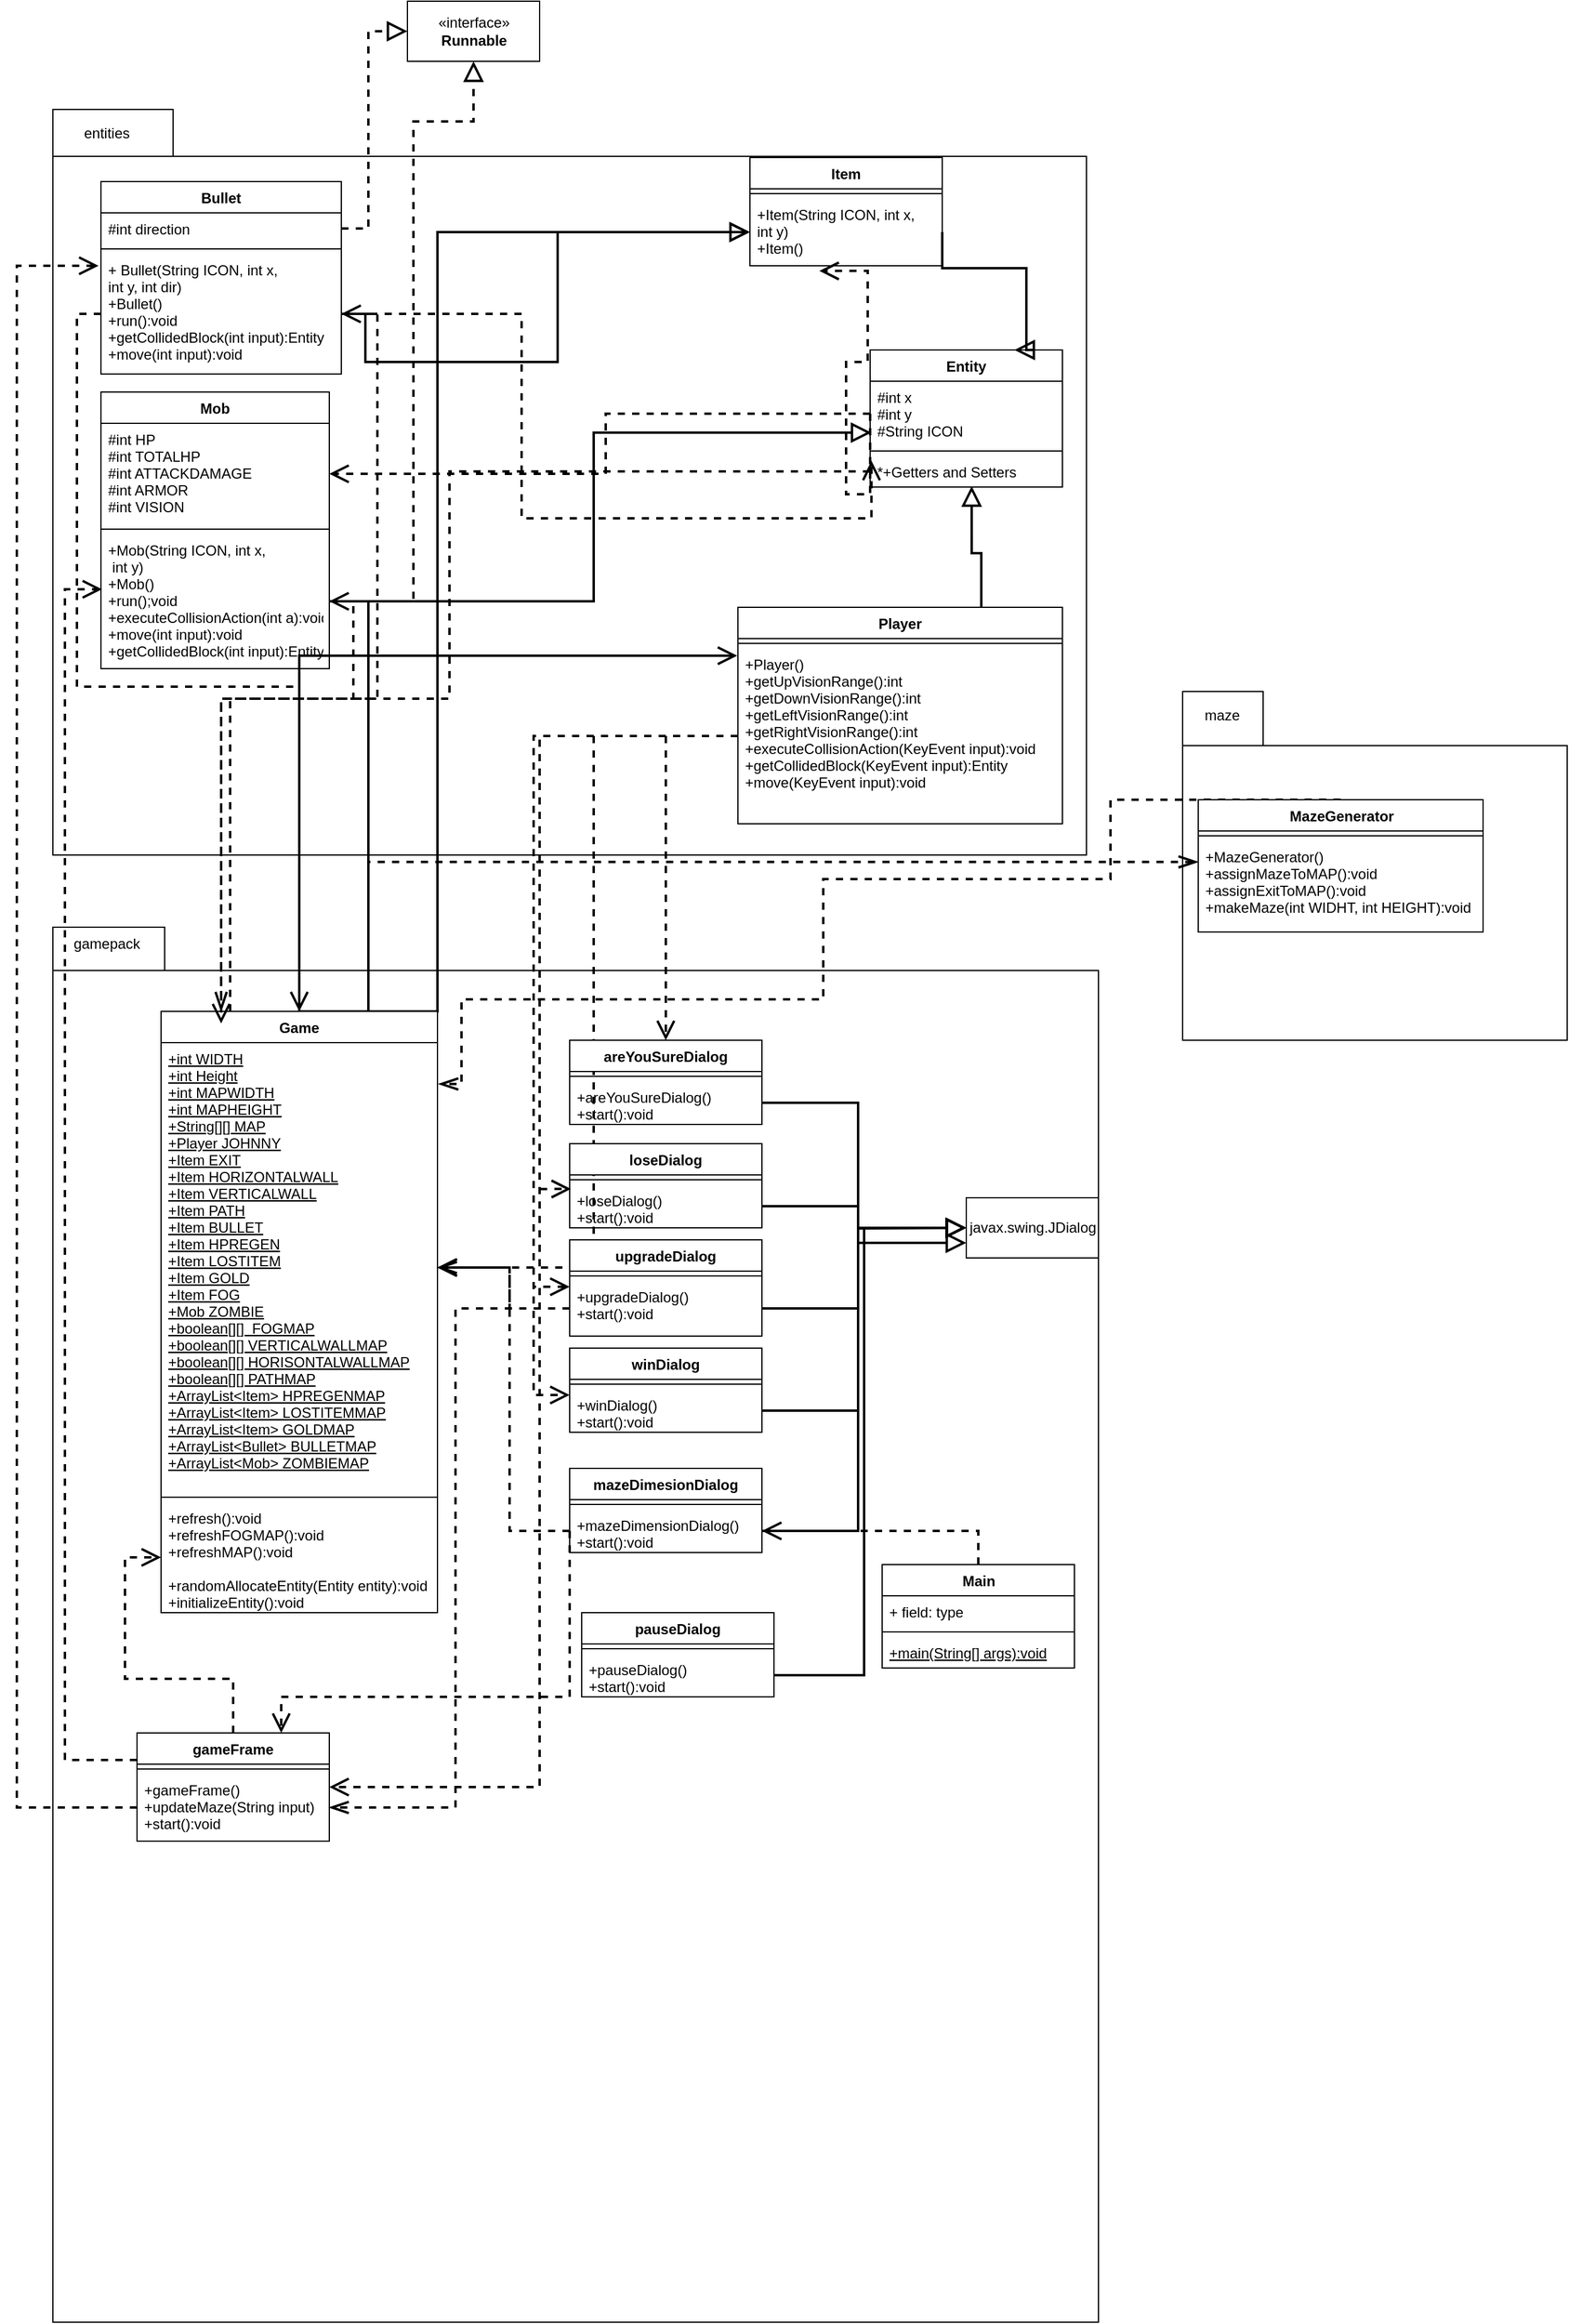 <mxfile version="12.4.3" type="github" pages="1">
  <diagram id="B9Cvt5agYZ9p2t9ETUK0" name="Page-1">
    <mxGraphModel dx="1656" dy="2049" grid="1" gridSize="10" guides="1" tooltips="1" connect="1" arrows="1" fold="1" page="1" pageScale="1" pageWidth="1027" pageHeight="1169" math="0" shadow="0">
      <root>
        <mxCell id="0"/>
        <mxCell id="1" parent="0"/>
        <mxCell id="mB6jomAD2jCTmLeUliyk-9" value="&lt;p&gt;&lt;br&gt;&lt;/p&gt;" style="shape=folder;fontStyle=1;spacingTop=10;tabWidth=100;tabHeight=39;tabPosition=left;html=1;align=center;" vertex="1" parent="1">
          <mxGeometry x="70" y="-110" width="860" height="620" as="geometry"/>
        </mxCell>
        <mxCell id="mB6jomAD2jCTmLeUliyk-10" value="" style="shape=folder;fontStyle=1;spacingTop=10;tabWidth=67;tabHeight=45;tabPosition=left;html=1;align=center;" vertex="1" parent="1">
          <mxGeometry x="1010" y="374" width="320" height="290" as="geometry"/>
        </mxCell>
        <mxCell id="mB6jomAD2jCTmLeUliyk-11" value="" style="shape=folder;fontStyle=1;spacingTop=10;tabWidth=93;tabHeight=36;tabPosition=left;html=1;" vertex="1" parent="1">
          <mxGeometry x="70" y="570" width="870" height="1160" as="geometry"/>
        </mxCell>
        <mxCell id="mB6jomAD2jCTmLeUliyk-17" value="gamepack" style="text;html=1;strokeColor=none;fillColor=none;align=center;verticalAlign=middle;whiteSpace=wrap;rounded=0;" vertex="1" parent="1">
          <mxGeometry x="80" y="574" width="70" height="20" as="geometry"/>
        </mxCell>
        <mxCell id="mB6jomAD2jCTmLeUliyk-18" value="maze" style="text;html=1;strokeColor=none;fillColor=none;align=center;verticalAlign=middle;whiteSpace=wrap;rounded=0;" vertex="1" parent="1">
          <mxGeometry x="1023" y="384" width="40" height="20" as="geometry"/>
        </mxCell>
        <mxCell id="mB6jomAD2jCTmLeUliyk-19" value="entities" style="text;html=1;strokeColor=none;fillColor=none;align=center;verticalAlign=middle;whiteSpace=wrap;rounded=0;" vertex="1" parent="1">
          <mxGeometry x="90" y="-100" width="50" height="20" as="geometry"/>
        </mxCell>
        <mxCell id="mB6jomAD2jCTmLeUliyk-20" value="«interface»&lt;br&gt;&lt;b&gt;Runnable&lt;/b&gt;" style="html=1;" vertex="1" parent="1">
          <mxGeometry x="365" y="-200" width="110" height="50" as="geometry"/>
        </mxCell>
        <mxCell id="mB6jomAD2jCTmLeUliyk-21" value="Bullet" style="swimlane;fontStyle=1;align=center;verticalAlign=top;childLayout=stackLayout;horizontal=1;startSize=26;horizontalStack=0;resizeParent=1;resizeParentMax=0;resizeLast=0;collapsible=1;marginBottom=0;" vertex="1" parent="1">
          <mxGeometry x="110" y="-50" width="200" height="160" as="geometry"/>
        </mxCell>
        <mxCell id="mB6jomAD2jCTmLeUliyk-22" value="#int direction" style="text;strokeColor=none;fillColor=none;align=left;verticalAlign=top;spacingLeft=4;spacingRight=4;overflow=hidden;rotatable=0;points=[[0,0.5],[1,0.5]];portConstraint=eastwest;" vertex="1" parent="mB6jomAD2jCTmLeUliyk-21">
          <mxGeometry y="26" width="200" height="26" as="geometry"/>
        </mxCell>
        <mxCell id="mB6jomAD2jCTmLeUliyk-23" value="" style="line;strokeWidth=1;fillColor=none;align=left;verticalAlign=middle;spacingTop=-1;spacingLeft=3;spacingRight=3;rotatable=0;labelPosition=right;points=[];portConstraint=eastwest;" vertex="1" parent="mB6jomAD2jCTmLeUliyk-21">
          <mxGeometry y="52" width="200" height="8" as="geometry"/>
        </mxCell>
        <mxCell id="mB6jomAD2jCTmLeUliyk-24" value="+ Bullet(String ICON, int x, &#xa;int y, int dir)&#xa;+Bullet()&#xa;+run():void&#xa;+getCollidedBlock(int input):Entity&#xa;+move(int input):void" style="text;strokeColor=none;fillColor=none;align=left;verticalAlign=top;spacingLeft=4;spacingRight=4;overflow=hidden;rotatable=0;points=[[0,0.5],[1,0.5]];portConstraint=eastwest;" vertex="1" parent="mB6jomAD2jCTmLeUliyk-21">
          <mxGeometry y="60" width="200" height="100" as="geometry"/>
        </mxCell>
        <mxCell id="mB6jomAD2jCTmLeUliyk-25" style="edgeStyle=orthogonalEdgeStyle;rounded=0;orthogonalLoop=1;jettySize=auto;html=1;exitX=1;exitY=0.5;exitDx=0;exitDy=0;entryX=0;entryY=0.5;entryDx=0;entryDy=0;dashed=1;endArrow=block;endFill=0;jumpSize=6;targetPerimeterSpacing=0;endSize=12;strokeWidth=2;" edge="1" parent="1" source="mB6jomAD2jCTmLeUliyk-22" target="mB6jomAD2jCTmLeUliyk-20">
          <mxGeometry relative="1" as="geometry"/>
        </mxCell>
        <mxCell id="mB6jomAD2jCTmLeUliyk-28" value="Item" style="swimlane;fontStyle=1;align=center;verticalAlign=top;childLayout=stackLayout;horizontal=1;startSize=26;horizontalStack=0;resizeParent=1;resizeParentMax=0;resizeLast=0;collapsible=1;marginBottom=0;" vertex="1" parent="1">
          <mxGeometry x="650" y="-70" width="160" height="90" as="geometry"/>
        </mxCell>
        <mxCell id="mB6jomAD2jCTmLeUliyk-30" value="" style="line;strokeWidth=1;fillColor=none;align=left;verticalAlign=middle;spacingTop=-1;spacingLeft=3;spacingRight=3;rotatable=0;labelPosition=right;points=[];portConstraint=eastwest;" vertex="1" parent="mB6jomAD2jCTmLeUliyk-28">
          <mxGeometry y="26" width="160" height="8" as="geometry"/>
        </mxCell>
        <mxCell id="mB6jomAD2jCTmLeUliyk-31" value="+Item(String ICON, int x,&#xa;int y)&#xa;+Item()" style="text;strokeColor=none;fillColor=none;align=left;verticalAlign=top;spacingLeft=4;spacingRight=4;overflow=hidden;rotatable=0;points=[[0,0.5],[1,0.5]];portConstraint=eastwest;" vertex="1" parent="mB6jomAD2jCTmLeUliyk-28">
          <mxGeometry y="34" width="160" height="56" as="geometry"/>
        </mxCell>
        <mxCell id="mB6jomAD2jCTmLeUliyk-33" style="edgeStyle=orthogonalEdgeStyle;rounded=0;jumpSize=6;orthogonalLoop=1;jettySize=auto;html=1;exitX=1;exitY=0.5;exitDx=0;exitDy=0;endArrow=block;endFill=0;endSize=12;targetPerimeterSpacing=0;strokeWidth=2;" edge="1" parent="1" source="mB6jomAD2jCTmLeUliyk-24" target="mB6jomAD2jCTmLeUliyk-31">
          <mxGeometry relative="1" as="geometry">
            <mxPoint x="400" y="140" as="targetPoint"/>
            <Array as="points">
              <mxPoint x="330" y="60"/>
              <mxPoint x="330" y="100"/>
              <mxPoint x="490" y="100"/>
            </Array>
          </mxGeometry>
        </mxCell>
        <mxCell id="mB6jomAD2jCTmLeUliyk-93" style="edgeStyle=orthogonalEdgeStyle;rounded=0;jumpSize=6;orthogonalLoop=1;jettySize=auto;html=1;exitX=0.5;exitY=0;exitDx=0;exitDy=0;entryX=-0.002;entryY=0.043;entryDx=0;entryDy=0;entryPerimeter=0;endArrow=open;endFill=0;endSize=12;targetPerimeterSpacing=0;strokeWidth=2;" edge="1" parent="1" source="mB6jomAD2jCTmLeUliyk-34" target="mB6jomAD2jCTmLeUliyk-60">
          <mxGeometry relative="1" as="geometry"/>
        </mxCell>
        <mxCell id="mB6jomAD2jCTmLeUliyk-95" style="edgeStyle=orthogonalEdgeStyle;rounded=0;jumpSize=6;orthogonalLoop=1;jettySize=auto;html=1;exitX=0.5;exitY=0;exitDx=0;exitDy=0;endArrow=open;endFill=0;endSize=12;targetPerimeterSpacing=0;strokeWidth=2;" edge="1" parent="1" source="mB6jomAD2jCTmLeUliyk-34" target="mB6jomAD2jCTmLeUliyk-31">
          <mxGeometry relative="1" as="geometry">
            <Array as="points">
              <mxPoint x="390" y="640"/>
              <mxPoint x="390" y="-8"/>
            </Array>
          </mxGeometry>
        </mxCell>
        <mxCell id="mB6jomAD2jCTmLeUliyk-96" style="edgeStyle=orthogonalEdgeStyle;rounded=0;jumpSize=6;orthogonalLoop=1;jettySize=auto;html=1;exitX=0.75;exitY=0;exitDx=0;exitDy=0;endArrow=open;endFill=0;endSize=12;targetPerimeterSpacing=0;strokeWidth=2;" edge="1" parent="1" source="mB6jomAD2jCTmLeUliyk-34" target="mB6jomAD2jCTmLeUliyk-48">
          <mxGeometry relative="1" as="geometry"/>
        </mxCell>
        <mxCell id="mB6jomAD2jCTmLeUliyk-97" style="edgeStyle=orthogonalEdgeStyle;rounded=0;jumpSize=6;orthogonalLoop=1;jettySize=auto;html=1;exitX=0.25;exitY=0;exitDx=0;exitDy=0;endArrow=open;endFill=0;endSize=12;targetPerimeterSpacing=0;strokeWidth=2;dashed=1;" edge="1" parent="1" source="mB6jomAD2jCTmLeUliyk-34" target="mB6jomAD2jCTmLeUliyk-24">
          <mxGeometry relative="1" as="geometry"/>
        </mxCell>
        <mxCell id="mB6jomAD2jCTmLeUliyk-124" style="edgeStyle=orthogonalEdgeStyle;rounded=0;jumpSize=6;orthogonalLoop=1;jettySize=auto;html=1;exitX=0.75;exitY=0;exitDx=0;exitDy=0;entryX=-0.001;entryY=0.233;entryDx=0;entryDy=0;entryPerimeter=0;dashed=1;endArrow=openThin;endFill=0;endSize=12;targetPerimeterSpacing=0;strokeWidth=2;" edge="1" parent="1" source="mB6jomAD2jCTmLeUliyk-34" target="mB6jomAD2jCTmLeUliyk-122">
          <mxGeometry relative="1" as="geometry"/>
        </mxCell>
        <mxCell id="mB6jomAD2jCTmLeUliyk-34" value="Game" style="swimlane;fontStyle=1;align=center;verticalAlign=top;childLayout=stackLayout;horizontal=1;startSize=26;horizontalStack=0;resizeParent=1;resizeParentMax=0;resizeLast=0;collapsible=1;marginBottom=0;" vertex="1" parent="1">
          <mxGeometry x="160" y="640" width="230" height="500" as="geometry"/>
        </mxCell>
        <mxCell id="mB6jomAD2jCTmLeUliyk-35" value="+int WIDTH&#xa;+int Height&#xa;+int MAPWIDTH&#xa;+int MAPHEIGHT&#xa;+String[][] MAP&#xa;+Player JOHNNY&#xa;+Item EXIT&#xa;+Item HORIZONTALWALL&#xa;+Item VERTICALWALL&#xa;+Item PATH&#xa;+Item BULLET&#xa;+Item HPREGEN&#xa;+Item LOSTITEM&#xa;+Item GOLD&#xa;+Item FOG&#xa;+Mob ZOMBIE&#xa;+boolean[][]  FOGMAP&#xa;+boolean[][] VERTICALWALLMAP&#xa;+boolean[][] HORISONTALWALLMAP&#xa;+boolean[][] PATHMAP&#xa;+ArrayList&lt;Item&gt; HPREGENMAP&#xa;+ArrayList&lt;Item&gt; LOSTITEMMAP&#xa;+ArrayList&lt;Item&gt; GOLDMAP&#xa;+ArrayList&lt;Bullet&gt; BULLETMAP&#xa;+ArrayList&lt;Mob&gt; ZOMBIEMAP" style="text;strokeColor=none;fillColor=none;align=left;verticalAlign=top;spacingLeft=4;spacingRight=4;overflow=hidden;rotatable=0;points=[[0,0.5],[1,0.5]];portConstraint=eastwest;fontStyle=4" vertex="1" parent="mB6jomAD2jCTmLeUliyk-34">
          <mxGeometry y="26" width="230" height="374" as="geometry"/>
        </mxCell>
        <mxCell id="mB6jomAD2jCTmLeUliyk-36" value="" style="line;strokeWidth=1;fillColor=none;align=left;verticalAlign=middle;spacingTop=-1;spacingLeft=3;spacingRight=3;rotatable=0;labelPosition=right;points=[];portConstraint=eastwest;" vertex="1" parent="mB6jomAD2jCTmLeUliyk-34">
          <mxGeometry y="400" width="230" height="8" as="geometry"/>
        </mxCell>
        <mxCell id="mB6jomAD2jCTmLeUliyk-37" value="+refresh():void&#xa;+refreshFOGMAP():void&#xa;+refreshMAP():void&#xa;&#xa;+randomAllocateEntity(Entity entity):void&#xa;+initializeEntity():void" style="text;strokeColor=none;fillColor=none;align=left;verticalAlign=top;spacingLeft=4;spacingRight=4;overflow=hidden;rotatable=0;points=[[0,0.5],[1,0.5]];portConstraint=eastwest;fontStyle=0" vertex="1" parent="mB6jomAD2jCTmLeUliyk-34">
          <mxGeometry y="408" width="230" height="92" as="geometry"/>
        </mxCell>
        <mxCell id="mB6jomAD2jCTmLeUliyk-38" style="edgeStyle=orthogonalEdgeStyle;rounded=0;jumpSize=6;orthogonalLoop=1;jettySize=auto;html=1;exitX=0;exitY=0.5;exitDx=0;exitDy=0;endArrow=open;endFill=0;endSize=12;targetPerimeterSpacing=0;strokeWidth=2;dashed=1;" edge="1" parent="1" source="mB6jomAD2jCTmLeUliyk-24" target="mB6jomAD2jCTmLeUliyk-34">
          <mxGeometry relative="1" as="geometry"/>
        </mxCell>
        <mxCell id="mB6jomAD2jCTmLeUliyk-39" value="Entity" style="swimlane;fontStyle=1;align=center;verticalAlign=top;childLayout=stackLayout;horizontal=1;startSize=26;horizontalStack=0;resizeParent=1;resizeParentMax=0;resizeLast=0;collapsible=1;marginBottom=0;" vertex="1" parent="1">
          <mxGeometry x="750" y="90" width="160" height="114" as="geometry"/>
        </mxCell>
        <mxCell id="mB6jomAD2jCTmLeUliyk-40" value="#int x&#xa;#int y&#xa;#String ICON" style="text;strokeColor=none;fillColor=none;align=left;verticalAlign=top;spacingLeft=4;spacingRight=4;overflow=hidden;rotatable=0;points=[[0,0.5],[1,0.5]];portConstraint=eastwest;" vertex="1" parent="mB6jomAD2jCTmLeUliyk-39">
          <mxGeometry y="26" width="160" height="54" as="geometry"/>
        </mxCell>
        <mxCell id="mB6jomAD2jCTmLeUliyk-41" value="" style="line;strokeWidth=1;fillColor=none;align=left;verticalAlign=middle;spacingTop=-1;spacingLeft=3;spacingRight=3;rotatable=0;labelPosition=right;points=[];portConstraint=eastwest;" vertex="1" parent="mB6jomAD2jCTmLeUliyk-39">
          <mxGeometry y="80" width="160" height="8" as="geometry"/>
        </mxCell>
        <mxCell id="mB6jomAD2jCTmLeUliyk-42" value="*+Getters and Setters" style="text;strokeColor=none;fillColor=none;align=left;verticalAlign=top;spacingLeft=4;spacingRight=4;overflow=hidden;rotatable=0;points=[[0,0.5],[1,0.5]];portConstraint=eastwest;" vertex="1" parent="mB6jomAD2jCTmLeUliyk-39">
          <mxGeometry y="88" width="160" height="26" as="geometry"/>
        </mxCell>
        <mxCell id="mB6jomAD2jCTmLeUliyk-43" style="edgeStyle=orthogonalEdgeStyle;rounded=0;jumpSize=6;orthogonalLoop=1;jettySize=auto;html=1;exitX=0;exitY=0.5;exitDx=0;exitDy=0;entryX=0.361;entryY=1.077;entryDx=0;entryDy=0;dashed=1;endArrow=open;endFill=0;endSize=12;targetPerimeterSpacing=0;strokeWidth=2;entryPerimeter=0;" edge="1" parent="1" source="mB6jomAD2jCTmLeUliyk-40" target="mB6jomAD2jCTmLeUliyk-31">
          <mxGeometry relative="1" as="geometry">
            <Array as="points">
              <mxPoint x="750" y="210"/>
              <mxPoint x="730" y="210"/>
              <mxPoint x="730" y="100"/>
              <mxPoint x="748" y="100"/>
              <mxPoint x="748" y="24"/>
            </Array>
          </mxGeometry>
        </mxCell>
        <mxCell id="mB6jomAD2jCTmLeUliyk-44" style="edgeStyle=orthogonalEdgeStyle;rounded=0;jumpSize=6;orthogonalLoop=1;jettySize=auto;html=1;exitX=0;exitY=0.5;exitDx=0;exitDy=0;dashed=1;endArrow=open;endFill=0;endSize=12;targetPerimeterSpacing=0;strokeWidth=2;" edge="1" parent="1" source="mB6jomAD2jCTmLeUliyk-42">
          <mxGeometry relative="1" as="geometry">
            <mxPoint x="210" y="650" as="targetPoint"/>
            <Array as="points">
              <mxPoint x="400" y="380"/>
              <mxPoint x="210" y="380"/>
            </Array>
          </mxGeometry>
        </mxCell>
        <mxCell id="mB6jomAD2jCTmLeUliyk-45" value="Mob" style="swimlane;fontStyle=1;align=center;verticalAlign=top;childLayout=stackLayout;horizontal=1;startSize=26;horizontalStack=0;resizeParent=1;resizeParentMax=0;resizeLast=0;collapsible=1;marginBottom=0;" vertex="1" parent="1">
          <mxGeometry x="110" y="125" width="190" height="230" as="geometry"/>
        </mxCell>
        <mxCell id="mB6jomAD2jCTmLeUliyk-46" value="#int HP&#xa;#int TOTALHP&#xa;#int ATTACKDAMAGE&#xa;#int ARMOR&#xa;#int VISION" style="text;strokeColor=none;fillColor=none;align=left;verticalAlign=top;spacingLeft=4;spacingRight=4;overflow=hidden;rotatable=0;points=[[0,0.5],[1,0.5]];portConstraint=eastwest;" vertex="1" parent="mB6jomAD2jCTmLeUliyk-45">
          <mxGeometry y="26" width="190" height="84" as="geometry"/>
        </mxCell>
        <mxCell id="mB6jomAD2jCTmLeUliyk-47" value="" style="line;strokeWidth=1;fillColor=none;align=left;verticalAlign=middle;spacingTop=-1;spacingLeft=3;spacingRight=3;rotatable=0;labelPosition=right;points=[];portConstraint=eastwest;" vertex="1" parent="mB6jomAD2jCTmLeUliyk-45">
          <mxGeometry y="110" width="190" height="8" as="geometry"/>
        </mxCell>
        <mxCell id="mB6jomAD2jCTmLeUliyk-48" value="+Mob(String ICON, int x,&#xa; int y)&#xa;+Mob()&#xa;+run();void&#xa;+executeCollisionAction(int a):void&#xa;+move(int input):void&#xa;+getCollidedBlock(int input):Entity" style="text;strokeColor=none;fillColor=none;align=left;verticalAlign=top;spacingLeft=4;spacingRight=4;overflow=hidden;rotatable=0;points=[[0,0.5],[1,0.5]];portConstraint=eastwest;" vertex="1" parent="mB6jomAD2jCTmLeUliyk-45">
          <mxGeometry y="118" width="190" height="112" as="geometry"/>
        </mxCell>
        <mxCell id="mB6jomAD2jCTmLeUliyk-49" style="edgeStyle=orthogonalEdgeStyle;rounded=0;jumpSize=6;orthogonalLoop=1;jettySize=auto;html=1;exitX=0;exitY=0.5;exitDx=0;exitDy=0;entryX=1;entryY=0.5;entryDx=0;entryDy=0;dashed=1;endArrow=open;endFill=0;endSize=12;targetPerimeterSpacing=0;strokeWidth=2;" edge="1" parent="1" source="mB6jomAD2jCTmLeUliyk-40" target="mB6jomAD2jCTmLeUliyk-46">
          <mxGeometry relative="1" as="geometry"/>
        </mxCell>
        <mxCell id="mB6jomAD2jCTmLeUliyk-51" style="edgeStyle=orthogonalEdgeStyle;rounded=0;jumpSize=6;orthogonalLoop=1;jettySize=auto;html=1;exitX=1;exitY=0.5;exitDx=0;exitDy=0;entryX=0.75;entryY=0;entryDx=0;entryDy=0;endArrow=block;endFill=0;endSize=12;targetPerimeterSpacing=0;strokeWidth=2;" edge="1" parent="1" source="mB6jomAD2jCTmLeUliyk-31" target="mB6jomAD2jCTmLeUliyk-39">
          <mxGeometry relative="1" as="geometry">
            <mxPoint x="560" y="140" as="sourcePoint"/>
            <Array as="points">
              <mxPoint x="880" y="22"/>
            </Array>
          </mxGeometry>
        </mxCell>
        <mxCell id="mB6jomAD2jCTmLeUliyk-52" style="edgeStyle=orthogonalEdgeStyle;rounded=0;jumpSize=6;orthogonalLoop=1;jettySize=auto;html=1;exitX=1;exitY=0.5;exitDx=0;exitDy=0;entryX=0.007;entryY=0.158;entryDx=0;entryDy=0;entryPerimeter=0;endArrow=open;endFill=0;endSize=12;targetPerimeterSpacing=0;strokeWidth=2;dashed=1;" edge="1" parent="1" source="mB6jomAD2jCTmLeUliyk-24" target="mB6jomAD2jCTmLeUliyk-42">
          <mxGeometry relative="1" as="geometry">
            <Array as="points">
              <mxPoint x="460" y="60"/>
              <mxPoint x="460" y="230"/>
              <mxPoint x="751" y="230"/>
            </Array>
          </mxGeometry>
        </mxCell>
        <mxCell id="mB6jomAD2jCTmLeUliyk-53" style="edgeStyle=orthogonalEdgeStyle;rounded=0;jumpSize=6;orthogonalLoop=1;jettySize=auto;html=1;exitX=1;exitY=0.5;exitDx=0;exitDy=0;dashed=1;endArrow=openThin;endFill=0;endSize=12;targetPerimeterSpacing=0;strokeWidth=2;" edge="1" parent="1" source="mB6jomAD2jCTmLeUliyk-48" target="mB6jomAD2jCTmLeUliyk-34">
          <mxGeometry relative="1" as="geometry">
            <mxPoint x="210" y="650" as="targetPoint"/>
            <Array as="points">
              <mxPoint x="320" y="299"/>
              <mxPoint x="320" y="380"/>
              <mxPoint x="210" y="380"/>
            </Array>
          </mxGeometry>
        </mxCell>
        <mxCell id="mB6jomAD2jCTmLeUliyk-55" style="edgeStyle=orthogonalEdgeStyle;rounded=0;jumpSize=6;orthogonalLoop=1;jettySize=auto;html=1;exitX=1;exitY=0.5;exitDx=0;exitDy=0;entryX=0.007;entryY=0.792;entryDx=0;entryDy=0;entryPerimeter=0;endArrow=block;endFill=0;endSize=12;targetPerimeterSpacing=0;strokeWidth=2;" edge="1" parent="1" source="mB6jomAD2jCTmLeUliyk-48" target="mB6jomAD2jCTmLeUliyk-40">
          <mxGeometry relative="1" as="geometry"/>
        </mxCell>
        <mxCell id="mB6jomAD2jCTmLeUliyk-56" style="edgeStyle=orthogonalEdgeStyle;rounded=0;jumpSize=6;orthogonalLoop=1;jettySize=auto;html=1;exitX=1;exitY=0.5;exitDx=0;exitDy=0;entryX=0.5;entryY=1;entryDx=0;entryDy=0;endArrow=block;endFill=0;endSize=12;targetPerimeterSpacing=0;strokeWidth=2;dashed=1;" edge="1" parent="1" source="mB6jomAD2jCTmLeUliyk-48" target="mB6jomAD2jCTmLeUliyk-20">
          <mxGeometry relative="1" as="geometry">
            <Array as="points">
              <mxPoint x="370" y="299"/>
              <mxPoint x="370" y="-100"/>
              <mxPoint x="420" y="-100"/>
            </Array>
          </mxGeometry>
        </mxCell>
        <mxCell id="mB6jomAD2jCTmLeUliyk-87" style="edgeStyle=orthogonalEdgeStyle;rounded=0;jumpSize=6;orthogonalLoop=1;jettySize=auto;html=1;exitX=0.75;exitY=0;exitDx=0;exitDy=0;entryX=0.528;entryY=0.97;entryDx=0;entryDy=0;entryPerimeter=0;endArrow=block;endFill=0;endSize=12;targetPerimeterSpacing=0;strokeWidth=2;" edge="1" parent="1" source="mB6jomAD2jCTmLeUliyk-57" target="mB6jomAD2jCTmLeUliyk-42">
          <mxGeometry relative="1" as="geometry"/>
        </mxCell>
        <mxCell id="mB6jomAD2jCTmLeUliyk-57" value="Player" style="swimlane;fontStyle=1;align=center;verticalAlign=top;childLayout=stackLayout;horizontal=1;startSize=26;horizontalStack=0;resizeParent=1;resizeParentMax=0;resizeLast=0;collapsible=1;marginBottom=0;" vertex="1" parent="1">
          <mxGeometry x="640" y="304" width="270" height="180" as="geometry"/>
        </mxCell>
        <mxCell id="mB6jomAD2jCTmLeUliyk-59" value="" style="line;strokeWidth=1;fillColor=none;align=left;verticalAlign=middle;spacingTop=-1;spacingLeft=3;spacingRight=3;rotatable=0;labelPosition=right;points=[];portConstraint=eastwest;" vertex="1" parent="mB6jomAD2jCTmLeUliyk-57">
          <mxGeometry y="26" width="270" height="8" as="geometry"/>
        </mxCell>
        <mxCell id="mB6jomAD2jCTmLeUliyk-60" value="+Player()&#xa;+getUpVisionRange():int&#xa;+getDownVisionRange():int&#xa;+getLeftVisionRange():int&#xa;+getRightVisionRange():int&#xa;+executeCollisionAction(KeyEvent input):void&#xa;+getCollidedBlock(KeyEvent input):Entity&#xa;+move(KeyEvent input):void" style="text;strokeColor=none;fillColor=none;align=left;verticalAlign=top;spacingLeft=4;spacingRight=4;overflow=hidden;rotatable=0;points=[[0,0.5],[1,0.5]];portConstraint=eastwest;" vertex="1" parent="mB6jomAD2jCTmLeUliyk-57">
          <mxGeometry y="34" width="270" height="146" as="geometry"/>
        </mxCell>
        <mxCell id="mB6jomAD2jCTmLeUliyk-61" style="edgeStyle=orthogonalEdgeStyle;rounded=0;jumpSize=6;orthogonalLoop=1;jettySize=auto;html=1;exitX=0;exitY=0.5;exitDx=0;exitDy=0;entryX=1;entryY=0.5;entryDx=0;entryDy=0;dashed=1;endArrow=open;endFill=0;endSize=12;targetPerimeterSpacing=0;strokeWidth=2;" edge="1" parent="1" source="mB6jomAD2jCTmLeUliyk-60" target="mB6jomAD2jCTmLeUliyk-35">
          <mxGeometry relative="1" as="geometry"/>
        </mxCell>
        <mxCell id="mB6jomAD2jCTmLeUliyk-62" value="areYouSureDialog" style="swimlane;fontStyle=1;align=center;verticalAlign=top;childLayout=stackLayout;horizontal=1;startSize=26;horizontalStack=0;resizeParent=1;resizeParentMax=0;resizeLast=0;collapsible=1;marginBottom=0;" vertex="1" parent="1">
          <mxGeometry x="500" y="664" width="160" height="70" as="geometry"/>
        </mxCell>
        <mxCell id="mB6jomAD2jCTmLeUliyk-64" value="" style="line;strokeWidth=1;fillColor=none;align=left;verticalAlign=middle;spacingTop=-1;spacingLeft=3;spacingRight=3;rotatable=0;labelPosition=right;points=[];portConstraint=eastwest;" vertex="1" parent="mB6jomAD2jCTmLeUliyk-62">
          <mxGeometry y="26" width="160" height="8" as="geometry"/>
        </mxCell>
        <mxCell id="mB6jomAD2jCTmLeUliyk-65" value="+areYouSureDialog()&#xa;+start():void" style="text;strokeColor=none;fillColor=none;align=left;verticalAlign=top;spacingLeft=4;spacingRight=4;overflow=hidden;rotatable=0;points=[[0,0.5],[1,0.5]];portConstraint=eastwest;" vertex="1" parent="mB6jomAD2jCTmLeUliyk-62">
          <mxGeometry y="34" width="160" height="36" as="geometry"/>
        </mxCell>
        <mxCell id="mB6jomAD2jCTmLeUliyk-66" style="edgeStyle=orthogonalEdgeStyle;rounded=0;jumpSize=6;orthogonalLoop=1;jettySize=auto;html=1;exitX=0;exitY=0.5;exitDx=0;exitDy=0;entryX=0.5;entryY=0;entryDx=0;entryDy=0;dashed=1;endArrow=open;endFill=0;endSize=12;targetPerimeterSpacing=0;strokeWidth=2;" edge="1" parent="1" source="mB6jomAD2jCTmLeUliyk-60" target="mB6jomAD2jCTmLeUliyk-62">
          <mxGeometry relative="1" as="geometry"/>
        </mxCell>
        <mxCell id="mB6jomAD2jCTmLeUliyk-67" value="loseDialog&#xa;" style="swimlane;fontStyle=1;align=center;verticalAlign=top;childLayout=stackLayout;horizontal=1;startSize=26;horizontalStack=0;resizeParent=1;resizeParentMax=0;resizeLast=0;collapsible=1;marginBottom=0;" vertex="1" parent="1">
          <mxGeometry x="500" y="750" width="160" height="70" as="geometry"/>
        </mxCell>
        <mxCell id="mB6jomAD2jCTmLeUliyk-69" value="" style="line;strokeWidth=1;fillColor=none;align=left;verticalAlign=middle;spacingTop=-1;spacingLeft=3;spacingRight=3;rotatable=0;labelPosition=right;points=[];portConstraint=eastwest;" vertex="1" parent="mB6jomAD2jCTmLeUliyk-67">
          <mxGeometry y="26" width="160" height="8" as="geometry"/>
        </mxCell>
        <mxCell id="mB6jomAD2jCTmLeUliyk-70" value="+loseDialog()&#xa;+start():void" style="text;strokeColor=none;fillColor=none;align=left;verticalAlign=top;spacingLeft=4;spacingRight=4;overflow=hidden;rotatable=0;points=[[0,0.5],[1,0.5]];portConstraint=eastwest;" vertex="1" parent="mB6jomAD2jCTmLeUliyk-67">
          <mxGeometry y="34" width="160" height="36" as="geometry"/>
        </mxCell>
        <mxCell id="mB6jomAD2jCTmLeUliyk-71" style="edgeStyle=orthogonalEdgeStyle;rounded=0;jumpSize=6;orthogonalLoop=1;jettySize=auto;html=1;exitX=0;exitY=0.5;exitDx=0;exitDy=0;dashed=1;endArrow=open;endFill=0;endSize=12;targetPerimeterSpacing=0;strokeWidth=2;entryX=0.007;entryY=0.102;entryDx=0;entryDy=0;entryPerimeter=0;" edge="1" parent="1" source="mB6jomAD2jCTmLeUliyk-60" target="mB6jomAD2jCTmLeUliyk-70">
          <mxGeometry relative="1" as="geometry">
            <mxPoint x="500" y="820" as="targetPoint"/>
            <Array as="points">
              <mxPoint x="470" y="411"/>
              <mxPoint x="470" y="788"/>
            </Array>
          </mxGeometry>
        </mxCell>
        <mxCell id="mB6jomAD2jCTmLeUliyk-98" style="edgeStyle=orthogonalEdgeStyle;rounded=0;jumpSize=6;orthogonalLoop=1;jettySize=auto;html=1;exitX=0.5;exitY=0;exitDx=0;exitDy=0;dashed=1;endArrow=open;endFill=0;endSize=12;targetPerimeterSpacing=0;strokeWidth=2;" edge="1" parent="1" source="mB6jomAD2jCTmLeUliyk-72" target="mB6jomAD2jCTmLeUliyk-37">
          <mxGeometry relative="1" as="geometry"/>
        </mxCell>
        <mxCell id="mB6jomAD2jCTmLeUliyk-99" style="edgeStyle=orthogonalEdgeStyle;rounded=0;jumpSize=6;orthogonalLoop=1;jettySize=auto;html=1;exitX=0;exitY=0.25;exitDx=0;exitDy=0;entryX=0.005;entryY=0.411;entryDx=0;entryDy=0;entryPerimeter=0;dashed=1;endArrow=open;endFill=0;endSize=12;targetPerimeterSpacing=0;strokeWidth=2;" edge="1" parent="1" source="mB6jomAD2jCTmLeUliyk-72" target="mB6jomAD2jCTmLeUliyk-48">
          <mxGeometry relative="1" as="geometry"/>
        </mxCell>
        <mxCell id="mB6jomAD2jCTmLeUliyk-72" value="gameFrame" style="swimlane;fontStyle=1;align=center;verticalAlign=top;childLayout=stackLayout;horizontal=1;startSize=26;horizontalStack=0;resizeParent=1;resizeParentMax=0;resizeLast=0;collapsible=1;marginBottom=0;" vertex="1" parent="1">
          <mxGeometry x="140" y="1240" width="160" height="90" as="geometry"/>
        </mxCell>
        <mxCell id="mB6jomAD2jCTmLeUliyk-74" value="" style="line;strokeWidth=1;fillColor=none;align=left;verticalAlign=middle;spacingTop=-1;spacingLeft=3;spacingRight=3;rotatable=0;labelPosition=right;points=[];portConstraint=eastwest;" vertex="1" parent="mB6jomAD2jCTmLeUliyk-72">
          <mxGeometry y="26" width="160" height="8" as="geometry"/>
        </mxCell>
        <mxCell id="mB6jomAD2jCTmLeUliyk-75" value="+gameFrame()&#xa;+updateMaze(String input)&#xa;+start():void" style="text;strokeColor=none;fillColor=none;align=left;verticalAlign=top;spacingLeft=4;spacingRight=4;overflow=hidden;rotatable=0;points=[[0,0.5],[1,0.5]];portConstraint=eastwest;" vertex="1" parent="mB6jomAD2jCTmLeUliyk-72">
          <mxGeometry y="34" width="160" height="56" as="geometry"/>
        </mxCell>
        <mxCell id="mB6jomAD2jCTmLeUliyk-76" style="edgeStyle=orthogonalEdgeStyle;rounded=0;jumpSize=6;orthogonalLoop=1;jettySize=auto;html=1;exitX=0;exitY=0.5;exitDx=0;exitDy=0;entryX=1;entryY=0.5;entryDx=0;entryDy=0;dashed=1;endArrow=open;endFill=0;endSize=12;targetPerimeterSpacing=0;strokeWidth=2;" edge="1" parent="1" source="mB6jomAD2jCTmLeUliyk-60" target="mB6jomAD2jCTmLeUliyk-72">
          <mxGeometry relative="1" as="geometry"/>
        </mxCell>
        <mxCell id="mB6jomAD2jCTmLeUliyk-77" value="upgradeDialog" style="swimlane;fontStyle=1;align=center;verticalAlign=top;childLayout=stackLayout;horizontal=1;startSize=26;horizontalStack=0;resizeParent=1;resizeParentMax=0;resizeLast=0;collapsible=1;marginBottom=0;" vertex="1" parent="1">
          <mxGeometry x="500" y="830" width="160" height="80" as="geometry"/>
        </mxCell>
        <mxCell id="mB6jomAD2jCTmLeUliyk-79" value="" style="line;strokeWidth=1;fillColor=none;align=left;verticalAlign=middle;spacingTop=-1;spacingLeft=3;spacingRight=3;rotatable=0;labelPosition=right;points=[];portConstraint=eastwest;" vertex="1" parent="mB6jomAD2jCTmLeUliyk-77">
          <mxGeometry y="26" width="160" height="8" as="geometry"/>
        </mxCell>
        <mxCell id="mB6jomAD2jCTmLeUliyk-80" value="+upgradeDialog()&#xa;+start():void" style="text;strokeColor=none;fillColor=none;align=left;verticalAlign=top;spacingLeft=4;spacingRight=4;overflow=hidden;rotatable=0;points=[[0,0.5],[1,0.5]];portConstraint=eastwest;" vertex="1" parent="mB6jomAD2jCTmLeUliyk-77">
          <mxGeometry y="34" width="160" height="46" as="geometry"/>
        </mxCell>
        <mxCell id="mB6jomAD2jCTmLeUliyk-81" style="edgeStyle=orthogonalEdgeStyle;rounded=0;jumpSize=6;orthogonalLoop=1;jettySize=auto;html=1;exitX=0;exitY=0.5;exitDx=0;exitDy=0;entryX=0;entryY=0.5;entryDx=0;entryDy=0;dashed=1;endArrow=open;endFill=0;endSize=12;targetPerimeterSpacing=0;strokeWidth=2;" edge="1" parent="1" source="mB6jomAD2jCTmLeUliyk-60">
          <mxGeometry relative="1" as="geometry">
            <mxPoint x="500" y="869" as="targetPoint"/>
            <Array as="points">
              <mxPoint x="470" y="411"/>
              <mxPoint x="470" y="869"/>
            </Array>
          </mxGeometry>
        </mxCell>
        <mxCell id="mB6jomAD2jCTmLeUliyk-82" value="winDialog" style="swimlane;fontStyle=1;align=center;verticalAlign=top;childLayout=stackLayout;horizontal=1;startSize=26;horizontalStack=0;resizeParent=1;resizeParentMax=0;resizeLast=0;collapsible=1;marginBottom=0;" vertex="1" parent="1">
          <mxGeometry x="500" y="920" width="160" height="70" as="geometry"/>
        </mxCell>
        <mxCell id="mB6jomAD2jCTmLeUliyk-84" value="" style="line;strokeWidth=1;fillColor=none;align=left;verticalAlign=middle;spacingTop=-1;spacingLeft=3;spacingRight=3;rotatable=0;labelPosition=right;points=[];portConstraint=eastwest;" vertex="1" parent="mB6jomAD2jCTmLeUliyk-82">
          <mxGeometry y="26" width="160" height="8" as="geometry"/>
        </mxCell>
        <mxCell id="mB6jomAD2jCTmLeUliyk-85" value="+winDialog()&#xa;+start():void" style="text;strokeColor=none;fillColor=none;align=left;verticalAlign=top;spacingLeft=4;spacingRight=4;overflow=hidden;rotatable=0;points=[[0,0.5],[1,0.5]];portConstraint=eastwest;" vertex="1" parent="mB6jomAD2jCTmLeUliyk-82">
          <mxGeometry y="34" width="160" height="36" as="geometry"/>
        </mxCell>
        <mxCell id="mB6jomAD2jCTmLeUliyk-86" style="edgeStyle=orthogonalEdgeStyle;rounded=0;jumpSize=6;orthogonalLoop=1;jettySize=auto;html=1;exitX=0;exitY=0.5;exitDx=0;exitDy=0;entryX=0;entryY=0.5;entryDx=0;entryDy=0;dashed=1;endArrow=open;endFill=0;endSize=12;targetPerimeterSpacing=0;strokeWidth=2;" edge="1" parent="1" source="mB6jomAD2jCTmLeUliyk-60">
          <mxGeometry relative="1" as="geometry">
            <mxPoint x="500" y="959" as="targetPoint"/>
            <Array as="points">
              <mxPoint x="470" y="411"/>
              <mxPoint x="470" y="959"/>
            </Array>
          </mxGeometry>
        </mxCell>
        <mxCell id="mB6jomAD2jCTmLeUliyk-88" value="javax.swing.JDialog" style="html=1;" vertex="1" parent="1">
          <mxGeometry x="830" y="795" width="110" height="50" as="geometry"/>
        </mxCell>
        <mxCell id="mB6jomAD2jCTmLeUliyk-89" style="edgeStyle=orthogonalEdgeStyle;rounded=0;jumpSize=6;orthogonalLoop=1;jettySize=auto;html=1;exitX=1;exitY=0.5;exitDx=0;exitDy=0;entryX=0;entryY=0.5;entryDx=0;entryDy=0;endArrow=block;endFill=0;endSize=12;targetPerimeterSpacing=0;strokeWidth=2;" edge="1" parent="1" source="mB6jomAD2jCTmLeUliyk-65" target="mB6jomAD2jCTmLeUliyk-88">
          <mxGeometry relative="1" as="geometry"/>
        </mxCell>
        <mxCell id="mB6jomAD2jCTmLeUliyk-90" style="edgeStyle=orthogonalEdgeStyle;rounded=0;jumpSize=6;orthogonalLoop=1;jettySize=auto;html=1;exitX=1;exitY=0.5;exitDx=0;exitDy=0;endArrow=block;endFill=0;endSize=12;targetPerimeterSpacing=0;strokeWidth=2;" edge="1" parent="1" source="mB6jomAD2jCTmLeUliyk-70">
          <mxGeometry relative="1" as="geometry">
            <mxPoint x="830" y="820" as="targetPoint"/>
          </mxGeometry>
        </mxCell>
        <mxCell id="mB6jomAD2jCTmLeUliyk-91" style="edgeStyle=orthogonalEdgeStyle;rounded=0;jumpSize=6;orthogonalLoop=1;jettySize=auto;html=1;exitX=1;exitY=0.5;exitDx=0;exitDy=0;endArrow=block;endFill=0;endSize=12;targetPerimeterSpacing=0;strokeWidth=2;" edge="1" parent="1" source="mB6jomAD2jCTmLeUliyk-80">
          <mxGeometry relative="1" as="geometry">
            <mxPoint x="830" y="820" as="targetPoint"/>
            <Array as="points">
              <mxPoint x="740" y="887"/>
              <mxPoint x="740" y="820"/>
            </Array>
          </mxGeometry>
        </mxCell>
        <mxCell id="mB6jomAD2jCTmLeUliyk-92" style="edgeStyle=orthogonalEdgeStyle;rounded=0;jumpSize=6;orthogonalLoop=1;jettySize=auto;html=1;exitX=1;exitY=0.5;exitDx=0;exitDy=0;endArrow=block;endFill=0;endSize=12;targetPerimeterSpacing=0;strokeWidth=2;" edge="1" parent="1" source="mB6jomAD2jCTmLeUliyk-85">
          <mxGeometry relative="1" as="geometry">
            <mxPoint x="830" y="820" as="targetPoint"/>
            <Array as="points">
              <mxPoint x="740" y="972"/>
              <mxPoint x="740" y="820"/>
            </Array>
          </mxGeometry>
        </mxCell>
        <mxCell id="mB6jomAD2jCTmLeUliyk-100" style="edgeStyle=orthogonalEdgeStyle;rounded=0;jumpSize=6;orthogonalLoop=1;jettySize=auto;html=1;exitX=0;exitY=0.5;exitDx=0;exitDy=0;entryX=-0.01;entryY=0.1;entryDx=0;entryDy=0;entryPerimeter=0;dashed=1;endArrow=open;endFill=0;endSize=12;targetPerimeterSpacing=0;strokeWidth=2;" edge="1" parent="1" source="mB6jomAD2jCTmLeUliyk-75" target="mB6jomAD2jCTmLeUliyk-24">
          <mxGeometry relative="1" as="geometry">
            <Array as="points">
              <mxPoint x="40" y="1302"/>
              <mxPoint x="40" y="20"/>
            </Array>
          </mxGeometry>
        </mxCell>
        <mxCell id="mB6jomAD2jCTmLeUliyk-108" style="edgeStyle=orthogonalEdgeStyle;rounded=0;jumpSize=6;orthogonalLoop=1;jettySize=auto;html=1;exitX=0.5;exitY=0;exitDx=0;exitDy=0;dashed=1;endArrow=open;endFill=0;endSize=12;targetPerimeterSpacing=0;strokeWidth=2;" edge="1" parent="1" source="mB6jomAD2jCTmLeUliyk-101" target="mB6jomAD2jCTmLeUliyk-107">
          <mxGeometry relative="1" as="geometry"/>
        </mxCell>
        <mxCell id="mB6jomAD2jCTmLeUliyk-101" value="Main" style="swimlane;fontStyle=1;align=center;verticalAlign=top;childLayout=stackLayout;horizontal=1;startSize=26;horizontalStack=0;resizeParent=1;resizeParentMax=0;resizeLast=0;collapsible=1;marginBottom=0;html=1;" vertex="1" parent="1">
          <mxGeometry x="760" y="1100" width="160" height="86" as="geometry"/>
        </mxCell>
        <mxCell id="mB6jomAD2jCTmLeUliyk-102" value="+ field: type" style="text;strokeColor=none;fillColor=none;align=left;verticalAlign=top;spacingLeft=4;spacingRight=4;overflow=hidden;rotatable=0;points=[[0,0.5],[1,0.5]];portConstraint=eastwest;" vertex="1" parent="mB6jomAD2jCTmLeUliyk-101">
          <mxGeometry y="26" width="160" height="26" as="geometry"/>
        </mxCell>
        <mxCell id="mB6jomAD2jCTmLeUliyk-103" value="" style="line;strokeWidth=1;fillColor=none;align=left;verticalAlign=middle;spacingTop=-1;spacingLeft=3;spacingRight=3;rotatable=0;labelPosition=right;points=[];portConstraint=eastwest;" vertex="1" parent="mB6jomAD2jCTmLeUliyk-101">
          <mxGeometry y="52" width="160" height="8" as="geometry"/>
        </mxCell>
        <mxCell id="mB6jomAD2jCTmLeUliyk-104" value="+main(String[] args):void" style="text;strokeColor=none;fillColor=none;align=left;verticalAlign=top;spacingLeft=4;spacingRight=4;overflow=hidden;rotatable=0;points=[[0,0.5],[1,0.5]];portConstraint=eastwest;fontStyle=4" vertex="1" parent="mB6jomAD2jCTmLeUliyk-101">
          <mxGeometry y="60" width="160" height="26" as="geometry"/>
        </mxCell>
        <mxCell id="mB6jomAD2jCTmLeUliyk-105" value="mazeDimesionDialog" style="swimlane;fontStyle=1;align=center;verticalAlign=top;childLayout=stackLayout;horizontal=1;startSize=26;horizontalStack=0;resizeParent=1;resizeParentMax=0;resizeLast=0;collapsible=1;marginBottom=0;" vertex="1" parent="1">
          <mxGeometry x="500" y="1020" width="160" height="70" as="geometry"/>
        </mxCell>
        <mxCell id="mB6jomAD2jCTmLeUliyk-106" value="" style="line;strokeWidth=1;fillColor=none;align=left;verticalAlign=middle;spacingTop=-1;spacingLeft=3;spacingRight=3;rotatable=0;labelPosition=right;points=[];portConstraint=eastwest;" vertex="1" parent="mB6jomAD2jCTmLeUliyk-105">
          <mxGeometry y="26" width="160" height="8" as="geometry"/>
        </mxCell>
        <mxCell id="mB6jomAD2jCTmLeUliyk-107" value="+mazeDimensionDialog()&#xa;+start():void" style="text;strokeColor=none;fillColor=none;align=left;verticalAlign=top;spacingLeft=4;spacingRight=4;overflow=hidden;rotatable=0;points=[[0,0.5],[1,0.5]];portConstraint=eastwest;" vertex="1" parent="mB6jomAD2jCTmLeUliyk-105">
          <mxGeometry y="34" width="160" height="36" as="geometry"/>
        </mxCell>
        <mxCell id="mB6jomAD2jCTmLeUliyk-109" style="edgeStyle=orthogonalEdgeStyle;rounded=0;jumpSize=6;orthogonalLoop=1;jettySize=auto;html=1;exitX=0;exitY=0.5;exitDx=0;exitDy=0;entryX=0.75;entryY=0;entryDx=0;entryDy=0;dashed=1;endArrow=open;endFill=0;endSize=12;targetPerimeterSpacing=0;strokeWidth=2;" edge="1" parent="1" source="mB6jomAD2jCTmLeUliyk-107" target="mB6jomAD2jCTmLeUliyk-72">
          <mxGeometry relative="1" as="geometry">
            <Array as="points">
              <mxPoint x="500" y="1210"/>
              <mxPoint x="260" y="1210"/>
            </Array>
          </mxGeometry>
        </mxCell>
        <mxCell id="mB6jomAD2jCTmLeUliyk-110" style="edgeStyle=orthogonalEdgeStyle;rounded=0;jumpSize=6;orthogonalLoop=1;jettySize=auto;html=1;exitX=0;exitY=0.5;exitDx=0;exitDy=0;dashed=1;endArrow=open;endFill=0;endSize=12;targetPerimeterSpacing=0;strokeWidth=2;" edge="1" parent="1" source="mB6jomAD2jCTmLeUliyk-107" target="mB6jomAD2jCTmLeUliyk-35">
          <mxGeometry relative="1" as="geometry"/>
        </mxCell>
        <mxCell id="mB6jomAD2jCTmLeUliyk-111" value="pauseDialog" style="swimlane;fontStyle=1;align=center;verticalAlign=top;childLayout=stackLayout;horizontal=1;startSize=26;horizontalStack=0;resizeParent=1;resizeParentMax=0;resizeLast=0;collapsible=1;marginBottom=0;" vertex="1" parent="1">
          <mxGeometry x="510" y="1140" width="160" height="70" as="geometry"/>
        </mxCell>
        <mxCell id="mB6jomAD2jCTmLeUliyk-112" value="" style="line;strokeWidth=1;fillColor=none;align=left;verticalAlign=middle;spacingTop=-1;spacingLeft=3;spacingRight=3;rotatable=0;labelPosition=right;points=[];portConstraint=eastwest;" vertex="1" parent="mB6jomAD2jCTmLeUliyk-111">
          <mxGeometry y="26" width="160" height="8" as="geometry"/>
        </mxCell>
        <mxCell id="mB6jomAD2jCTmLeUliyk-113" value="+pauseDialog()&#xa;+start():void" style="text;strokeColor=none;fillColor=none;align=left;verticalAlign=top;spacingLeft=4;spacingRight=4;overflow=hidden;rotatable=0;points=[[0,0.5],[1,0.5]];portConstraint=eastwest;" vertex="1" parent="mB6jomAD2jCTmLeUliyk-111">
          <mxGeometry y="34" width="160" height="36" as="geometry"/>
        </mxCell>
        <mxCell id="mB6jomAD2jCTmLeUliyk-114" style="edgeStyle=orthogonalEdgeStyle;rounded=0;jumpSize=6;orthogonalLoop=1;jettySize=auto;html=1;exitX=1;exitY=0.5;exitDx=0;exitDy=0;entryX=0;entryY=0.75;entryDx=0;entryDy=0;endArrow=block;endFill=0;endSize=12;targetPerimeterSpacing=0;strokeWidth=2;" edge="1" parent="1" source="mB6jomAD2jCTmLeUliyk-107" target="mB6jomAD2jCTmLeUliyk-88">
          <mxGeometry relative="1" as="geometry"/>
        </mxCell>
        <mxCell id="mB6jomAD2jCTmLeUliyk-115" style="edgeStyle=orthogonalEdgeStyle;rounded=0;jumpSize=6;orthogonalLoop=1;jettySize=auto;html=1;exitX=1;exitY=0.5;exitDx=0;exitDy=0;entryX=0;entryY=0.5;entryDx=0;entryDy=0;endArrow=block;endFill=0;endSize=12;targetPerimeterSpacing=0;strokeWidth=2;" edge="1" parent="1" source="mB6jomAD2jCTmLeUliyk-113" target="mB6jomAD2jCTmLeUliyk-88">
          <mxGeometry relative="1" as="geometry"/>
        </mxCell>
        <mxCell id="mB6jomAD2jCTmLeUliyk-117" style="edgeStyle=orthogonalEdgeStyle;rounded=0;jumpSize=6;orthogonalLoop=1;jettySize=auto;html=1;exitX=0;exitY=0.5;exitDx=0;exitDy=0;endArrow=openThin;endFill=0;endSize=12;targetPerimeterSpacing=0;strokeWidth=2;dashed=1;" edge="1" parent="1" source="mB6jomAD2jCTmLeUliyk-80" target="mB6jomAD2jCTmLeUliyk-35">
          <mxGeometry relative="1" as="geometry"/>
        </mxCell>
        <mxCell id="mB6jomAD2jCTmLeUliyk-118" style="edgeStyle=orthogonalEdgeStyle;rounded=0;jumpSize=6;orthogonalLoop=1;jettySize=auto;html=1;exitX=0;exitY=0.5;exitDx=0;exitDy=0;dashed=1;endArrow=openThin;endFill=0;endSize=12;targetPerimeterSpacing=0;strokeWidth=2;" edge="1" parent="1" source="mB6jomAD2jCTmLeUliyk-80" target="mB6jomAD2jCTmLeUliyk-75">
          <mxGeometry relative="1" as="geometry"/>
        </mxCell>
        <mxCell id="mB6jomAD2jCTmLeUliyk-123" style="edgeStyle=orthogonalEdgeStyle;rounded=0;jumpSize=6;orthogonalLoop=1;jettySize=auto;html=1;exitX=0.5;exitY=0;exitDx=0;exitDy=0;entryX=1.005;entryY=0.092;entryDx=0;entryDy=0;entryPerimeter=0;dashed=1;endArrow=openThin;endFill=0;endSize=12;targetPerimeterSpacing=0;strokeWidth=2;" edge="1" parent="1" source="mB6jomAD2jCTmLeUliyk-119" target="mB6jomAD2jCTmLeUliyk-35">
          <mxGeometry relative="1" as="geometry">
            <Array as="points">
              <mxPoint x="950" y="464"/>
              <mxPoint x="950" y="530"/>
              <mxPoint x="711" y="530"/>
              <mxPoint x="711" y="630"/>
              <mxPoint x="410" y="630"/>
              <mxPoint x="410" y="700"/>
            </Array>
          </mxGeometry>
        </mxCell>
        <mxCell id="mB6jomAD2jCTmLeUliyk-119" value="MazeGenerator" style="swimlane;fontStyle=1;align=center;verticalAlign=top;childLayout=stackLayout;horizontal=1;startSize=26;horizontalStack=0;resizeParent=1;resizeParentMax=0;resizeLast=0;collapsible=1;marginBottom=0;html=1;" vertex="1" parent="1">
          <mxGeometry x="1023" y="464" width="237" height="110" as="geometry"/>
        </mxCell>
        <mxCell id="mB6jomAD2jCTmLeUliyk-121" value="" style="line;strokeWidth=1;fillColor=none;align=left;verticalAlign=middle;spacingTop=-1;spacingLeft=3;spacingRight=3;rotatable=0;labelPosition=right;points=[];portConstraint=eastwest;" vertex="1" parent="mB6jomAD2jCTmLeUliyk-119">
          <mxGeometry y="26" width="237" height="8" as="geometry"/>
        </mxCell>
        <mxCell id="mB6jomAD2jCTmLeUliyk-122" value="+MazeGenerator()&#xa;+assignMazeToMAP():void&#xa;+assignExitToMAP():void&#xa;+makeMaze(int WIDHT, int HEIGHT):void" style="text;strokeColor=none;fillColor=none;align=left;verticalAlign=top;spacingLeft=4;spacingRight=4;overflow=hidden;rotatable=0;points=[[0,0.5],[1,0.5]];portConstraint=eastwest;" vertex="1" parent="mB6jomAD2jCTmLeUliyk-119">
          <mxGeometry y="34" width="237" height="76" as="geometry"/>
        </mxCell>
      </root>
    </mxGraphModel>
  </diagram>
</mxfile>
